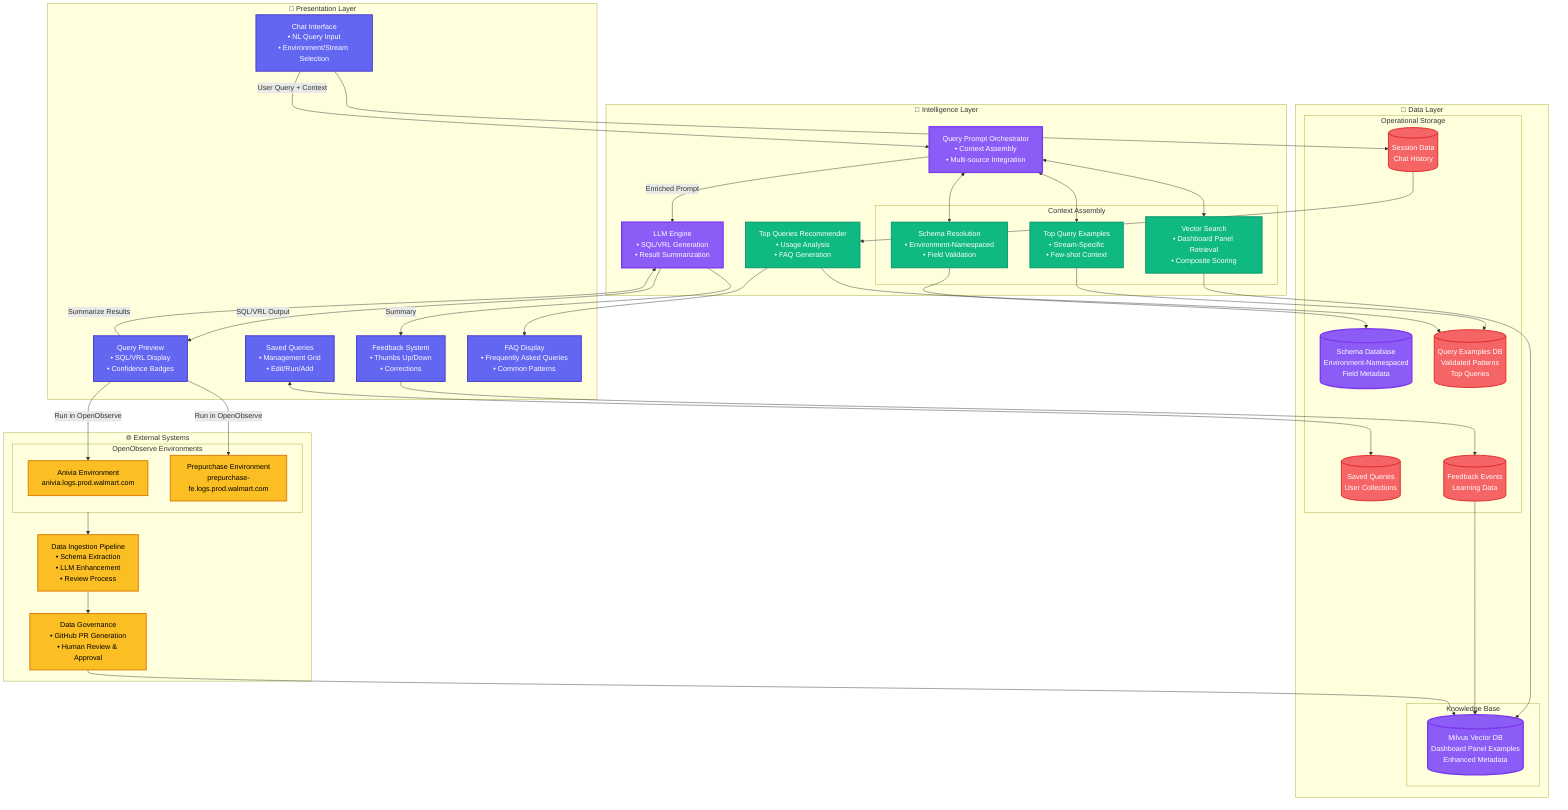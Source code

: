 flowchart TB
    subgraph UI_Layer["🎨 Presentation Layer"]
        ChatUI["Chat Interface<br>• NL Query Input<br>• Environment/Stream Selection"]
        QueryPreview["Query Preview<br>• SQL/VRL Display<br>• Confidence Badges"]
        SavedQueries["Saved Queries<br>• Management Grid<br>• Edit/Run/Add"]
        Feedback["Feedback System<br>• Thumbs Up/Down<br>• Corrections"]
        FAQDisplay["FAQ Display<br>• Frequently Asked Queries<br>• Common Patterns"]
    end

    subgraph RAG_System["Context Assembly"]
        VectorSearch["Vector Search<br>• Dashboard Panel Retrieval<br>• Composite Scoring"]
        SchemaLookup["Schema Resolution<br>• Environment-Namespaced<br>• Field Validation"]
        TopQueries["Top Query Examples<br>• Stream-Specific<br>• Few-shot Context"]
    end

    subgraph Intelligence_Layer["🧠 Intelligence Layer"]
        PromptOrchestrator["Query Prompt Orchestrator<br>• Context Assembly<br>• Multi-source Integration"]
        RAG_System
        LLMEngine["LLM Engine<br>• SQL/VRL Generation<br>• Result Summarization"]
        QueryRecommender["Top Queries Recommender<br>• Usage Analysis<br>• FAQ Generation"]
    end

    subgraph Knowledge_Base["Knowledge Base"]
        RAGIndex[("Milvus Vector DB<br>Dashboard Panel Examples<br>Enhanced Metadata")]
    end

    subgraph Operational_Data["Operational Storage"]
        SchemaDB[("Schema Database<br>Environment-Namespaced<br>Field Metadata")]
        UniqueQueries[("Query Examples DB<br>Validated Patterns<br>Top Queries")]
        SavedQueriesDB[("Saved Queries<br>User Collections")]
        SessionStorage[("Session Data<br>Chat History")]
        FeedbackDB[("Feedback Events<br>Learning Data")]
    end

    subgraph Data_Layer["💾 Data Layer"]
        Knowledge_Base
        Operational_Data
    end

    subgraph OpenObserve_Envs["OpenObserve Environments"]
        AniviaEnv["Anivia Environment<br>anivia.logs.prod.walmart.com"]
        PrepurchaseEnv["Prepurchase Environment<br>prepurchase-fe.logs.prod.walmart.com"]
    end

    subgraph External_Layer["🌐 External Systems"]
        OpenObserve_Envs
        IngestionPipeline["Data Ingestion Pipeline<br>• Schema Extraction<br>• LLM Enhancement<br>• Review Process"]
        DataGovernance["Data Governance<br>• GitHub PR Generation<br>• Human Review & Approval"]
    end

    %% Primary Query Generation Flow
    ChatUI -- "User Query + Context" --> PromptOrchestrator
    PromptOrchestrator <--> SchemaLookup
    PromptOrchestrator <--> VectorSearch
    PromptOrchestrator <--> TopQueries
    
    SchemaLookup --> SchemaDB
    VectorSearch --> RAGIndex
    TopQueries --> UniqueQueries
    
    PromptOrchestrator -- "Enriched Prompt" --> LLMEngine
    LLMEngine -- "SQL/VRL Output" --> QueryPreview
    
    %% Execution Flows
    QueryPreview -- "Run in OpenObserve" --> AniviaEnv
    QueryPreview -- "Run in OpenObserve" --> PrepurchaseEnv
    QueryPreview -- "Summarize Results" --> LLMEngine
    LLMEngine -- "Summary" --> Feedback
    
    %% Data Management Flows
    SavedQueries <--> SavedQueriesDB
    ChatUI --> SessionStorage
    Feedback --> FeedbackDB
    
    %% Analytics & Learning Loop
    SessionStorage --> QueryRecommender
    QueryRecommender --> UniqueQueries
    QueryRecommender --> FAQDisplay
    FeedbackDB --> RAGIndex
    
    %% Knowledge Base Building (Corrected Flow)
    OpenObserve_Envs --> IngestionPipeline
    IngestionPipeline --> DataGovernance  
    DataGovernance --> RAGIndex

    %% Apply Styling
    ChatUI:::uiClass
    QueryPreview:::uiClass
    SavedQueries:::uiClass
    Feedback:::uiClass
    FAQDisplay:::uiClass
    
    VectorSearch:::intelligenceClass
    SchemaLookup:::intelligenceClass
    TopQueries:::intelligenceClass
    PromptOrchestrator:::intelligenceClass
    PromptOrchestrator:::criticalClass
    LLMEngine:::intelligenceClass
    LLMEngine:::criticalClass
    QueryRecommender:::intelligenceClass
    
    RAGIndex:::dataClass
    RAGIndex:::criticalClass
    SchemaDB:::dataClass
    SchemaDB:::criticalClass
    UniqueQueries:::dataClass
    SavedQueriesDB:::dataClass
    SessionStorage:::dataClass
    FeedbackDB:::dataClass
    
    AniviaEnv:::externalClass
    PrepurchaseEnv:::externalClass
    IngestionPipeline:::externalClass
    DataGovernance:::externalClass

    classDef uiClass fill:#6366f1,stroke:#4338ca,stroke-width:2px,color:#fff
    classDef intelligenceClass fill:#10b981,stroke:#059669,stroke-width:2px,color:#fff  
    classDef dataClass fill:#f56565,stroke:#dc2626,stroke-width:2px,color:#fff
    classDef externalClass fill:#fbbf24,stroke:#d97706,stroke-width:2px,color:#000
    classDef criticalClass fill:#8b5cf6,stroke:#7c3aed,stroke-width:3px,color:#fff